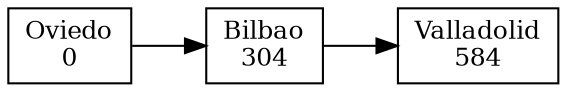 digraph G {
 rankdir=LR 
 node[shape=box];
graph [ dpi = 300 ];
Oviedo[ label = "Oviedo
0", fontsize=12]; 
Bilbao[ label = "Bilbao
304", fontsize=12];
Valladolid[ label = "Valladolid
584", fontsize=12];
Oviedo->Bilbao;
Bilbao->Valladolid;

}